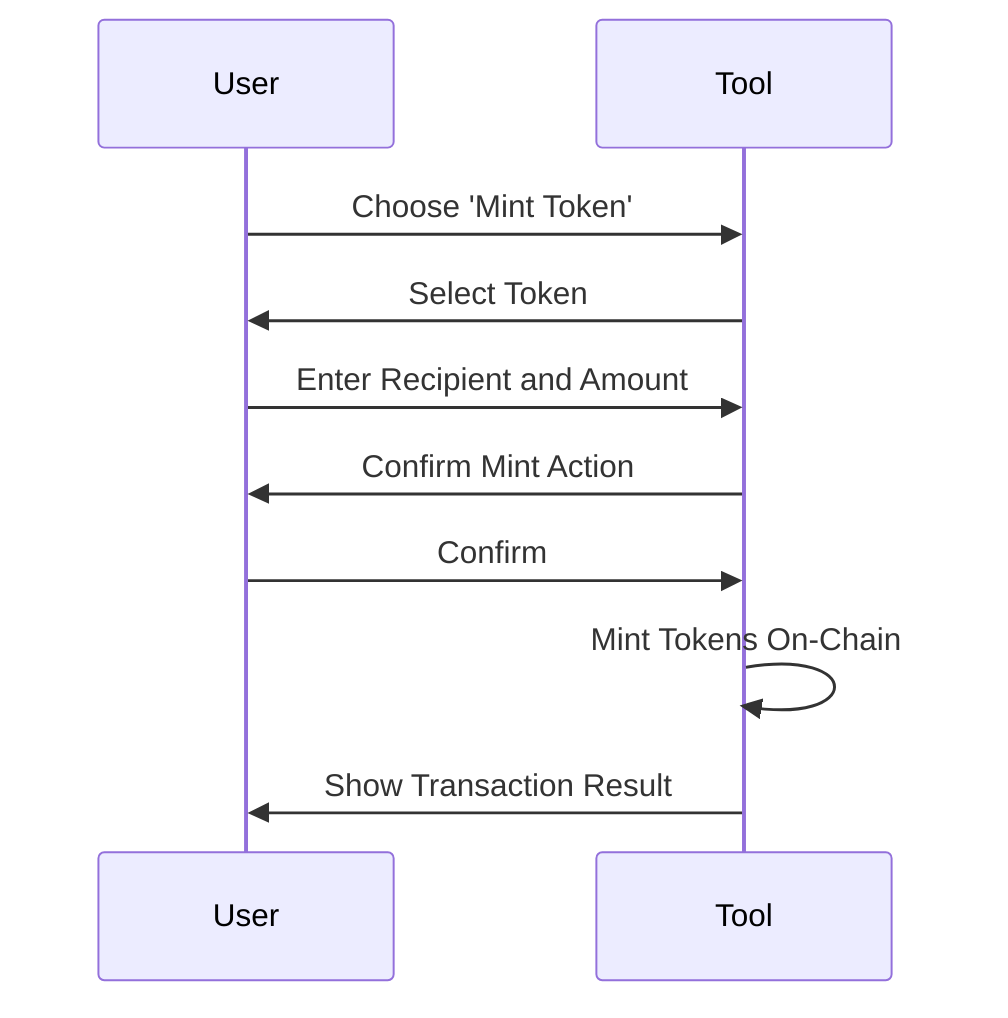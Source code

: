 sequenceDiagram
    participant User
    participant Tool
    User->>Tool: Choose 'Mint Token'
    Tool->>User: Select Token
    User->>Tool: Enter Recipient and Amount
    Tool->>User: Confirm Mint Action
    User->>Tool: Confirm
    Tool->>Tool: Mint Tokens On-Chain
    Tool->>User: Show Transaction Result